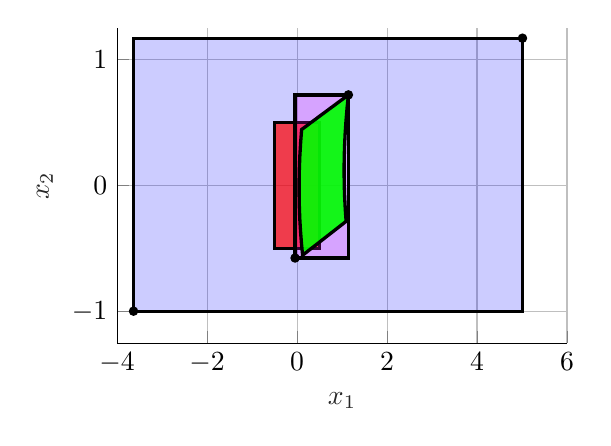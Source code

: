 % This file was created by matlab2tikz.
%
%The latest updates can be retrieved from
%  http://www.mathworks.com/matlabcentral/fileexchange/22022-matlab2tikz-matlab2tikz
%where you can also make suggestions and rate matlab2tikz.
%
\definecolor{mycolor1}{rgb}{1.0,0.0,1.0}%
%
\begin{tikzpicture}

\begin{axis}[%
width=5.714cm,
height=4cm,
at={(0cm,0cm)},
scale only axis,
xmin=-4,
xmax=6,
xtick={-4, -2,  0,  2,  4,  6},
xlabel style={font=\color{white!15!black}},
xlabel={$x_1$},
ymin=-1.25,
ymax=1.25,
ytick={-1,  0,  1},
ylabel style={font=\color{white!15!black}},
ylabel={$x_2$},
axis background/.style={fill=white},
axis x line*=bottom,
axis y line*=left,
xmajorgrids,
ymajorgrids
]

\addplot[area legend, line width=1.2pt, draw=black, fill=blue, fill opacity=0.2, forget plot]
table[row sep=crcr] {%
x	y\\
-3.635	-0.996\\
-2.771	-0.996\\
-1.906	-0.996\\
-1.042	-0.996\\
-0.177	-0.996\\
0.687	-0.996\\
1.552	-0.996\\
2.416	-0.996\\
3.281	-0.996\\
4.145	-0.996\\
5.01	-0.996\\
5.01	-0.779\\
5.01	-0.562\\
5.01	-0.346\\
5.01	-0.129\\
5.01	0.088\\
5.01	0.304\\
5.01	0.521\\
5.01	0.738\\
5.01	0.954\\
5.01	1.171\\
4.145	1.171\\
3.281	1.171\\
2.416	1.171\\
1.552	1.171\\
0.687	1.171\\
-0.177	1.171\\
-1.042	1.171\\
-1.906	1.171\\
-2.771	1.171\\
-3.635	1.171\\
-3.635	0.954\\
-3.635	0.738\\
-3.635	0.521\\
-3.635	0.304\\
-3.635	0.088\\
-3.635	-0.129\\
-3.635	-0.346\\
-3.635	-0.562\\
-3.635	-0.779\\
-3.635	-0.996\\
}--cycle;

\addplot[area legend, line width=1.2pt, draw=black, fill=red, fill opacity=0.7, forget plot]
table[row sep=crcr] {%
x	y\\
-0.5	-0.5\\
-0.4	-0.5\\
-0.3	-0.5\\
-0.2	-0.5\\
-0.1	-0.5\\
0	-0.5\\
0.1	-0.5\\
0.2	-0.5\\
0.3	-0.5\\
0.4	-0.5\\
0.5	-0.5\\
0.5	-0.4\\
0.5	-0.3\\
0.5	-0.2\\
0.5	-0.1\\
0.5	0\\
0.5	0.1\\
0.5	0.2\\
0.5	0.3\\
0.5	0.4\\
0.5	0.5\\
0.4	0.5\\
0.3	0.5\\
0.2	0.5\\
0.1	0.5\\
0	0.5\\
-0.1	0.5\\
-0.2	0.5\\
-0.3	0.5\\
-0.4	0.5\\
-0.5	0.5\\
-0.5	0.4\\
-0.5	0.3\\
-0.5	0.2\\
-0.5	0.1\\
-0.5	0\\
-0.5	-0.1\\
-0.5	-0.2\\
-0.5	-0.3\\
-0.5	-0.4\\
-0.5	-0.5\\
}--cycle;

\addplot[area legend, line width=1.2pt, draw=black, fill=mycolor1, fill opacity=0.2, forget plot]
table[row sep=crcr] {%
x	y\\
-0.045	-0.574\\
0.074	-0.574\\
0.192	-0.574\\
0.311	-0.574\\
0.43	-0.574\\
0.548	-0.574\\
0.667	-0.574\\
0.786	-0.574\\
0.904	-0.574\\
1.023	-0.574\\
1.141	-0.574\\
1.141	-0.444\\
1.141	-0.315\\
1.141	-0.185\\
1.141	-0.056\\
1.141	0.074\\
1.141	0.203\\
1.141	0.333\\
1.141	0.462\\
1.141	0.592\\
1.141	0.721\\
1.023	0.721\\
0.904	0.721\\
0.786	0.721\\
0.667	0.721\\
0.548	0.721\\
0.43	0.721\\
0.311	0.721\\
0.192	0.721\\
0.074	0.721\\
-0.045	0.721\\
-0.045	0.592\\
-0.045	0.462\\
-0.045	0.333\\
-0.045	0.203\\
-0.045	0.074\\
-0.045	-0.056\\
-0.045	-0.185\\
-0.045	-0.315\\
-0.045	-0.444\\
-0.045	-0.574\\
}--cycle;

\addplot[area legend, line width=1.2pt, draw=black, fill=green, fill opacity=0.9, forget plot]
table[row sep=crcr] {%
x	y\\
0.123	-0.552\\
0.219	-0.525\\
0.316	-0.498\\
0.412	-0.472\\
0.508	-0.445\\
0.605	-0.418\\
0.702	-0.391\\
0.799	-0.364\\
0.896	-0.337\\
0.993	-0.31\\
1.09	-0.283\\
1.071	-0.186\\
1.057	-0.088\\
1.048	0.01\\
1.045	0.11\\
1.047	0.21\\
1.055	0.31\\
1.068	0.412\\
1.087	0.514\\
1.111	0.617\\
1.141	0.721\\
1.037	0.693\\
0.932	0.666\\
0.828	0.638\\
0.724	0.611\\
0.62	0.583\\
0.516	0.556\\
0.412	0.528\\
0.308	0.501\\
0.205	0.473\\
0.101	0.446\\
0.079	0.342\\
0.062	0.24\\
0.051	0.138\\
0.045	0.038\\
0.045	-0.063\\
0.05	-0.162\\
0.06	-0.261\\
0.076	-0.358\\
0.097	-0.456\\
0.123	-0.552\\
}--cycle;
\addplot[only marks, mark=*, mark options={}, mark size=1.5pt, color=black, fill=black] table[row sep=crcr]{%
x	y\\
-3.635	-0.996\\
};
\addplot[only marks, mark=*, mark options={}, mark size=1.5pt, color=black, fill=black] table[row sep=crcr]{%
x	y\\
5.01	1.171\\
};
\addplot[only marks, mark=*, mark options={}, mark size=1.5pt, color=black, fill=black] table[row sep=crcr]{%
x	y\\
-0.045	-0.574\\
};
\addplot[only marks, mark=*, mark options={}, mark size=1.5pt, color=black, fill=black] table[row sep=crcr]{%
x	y\\
1.141	0.721\\
};
\end{axis}
\end{tikzpicture}%